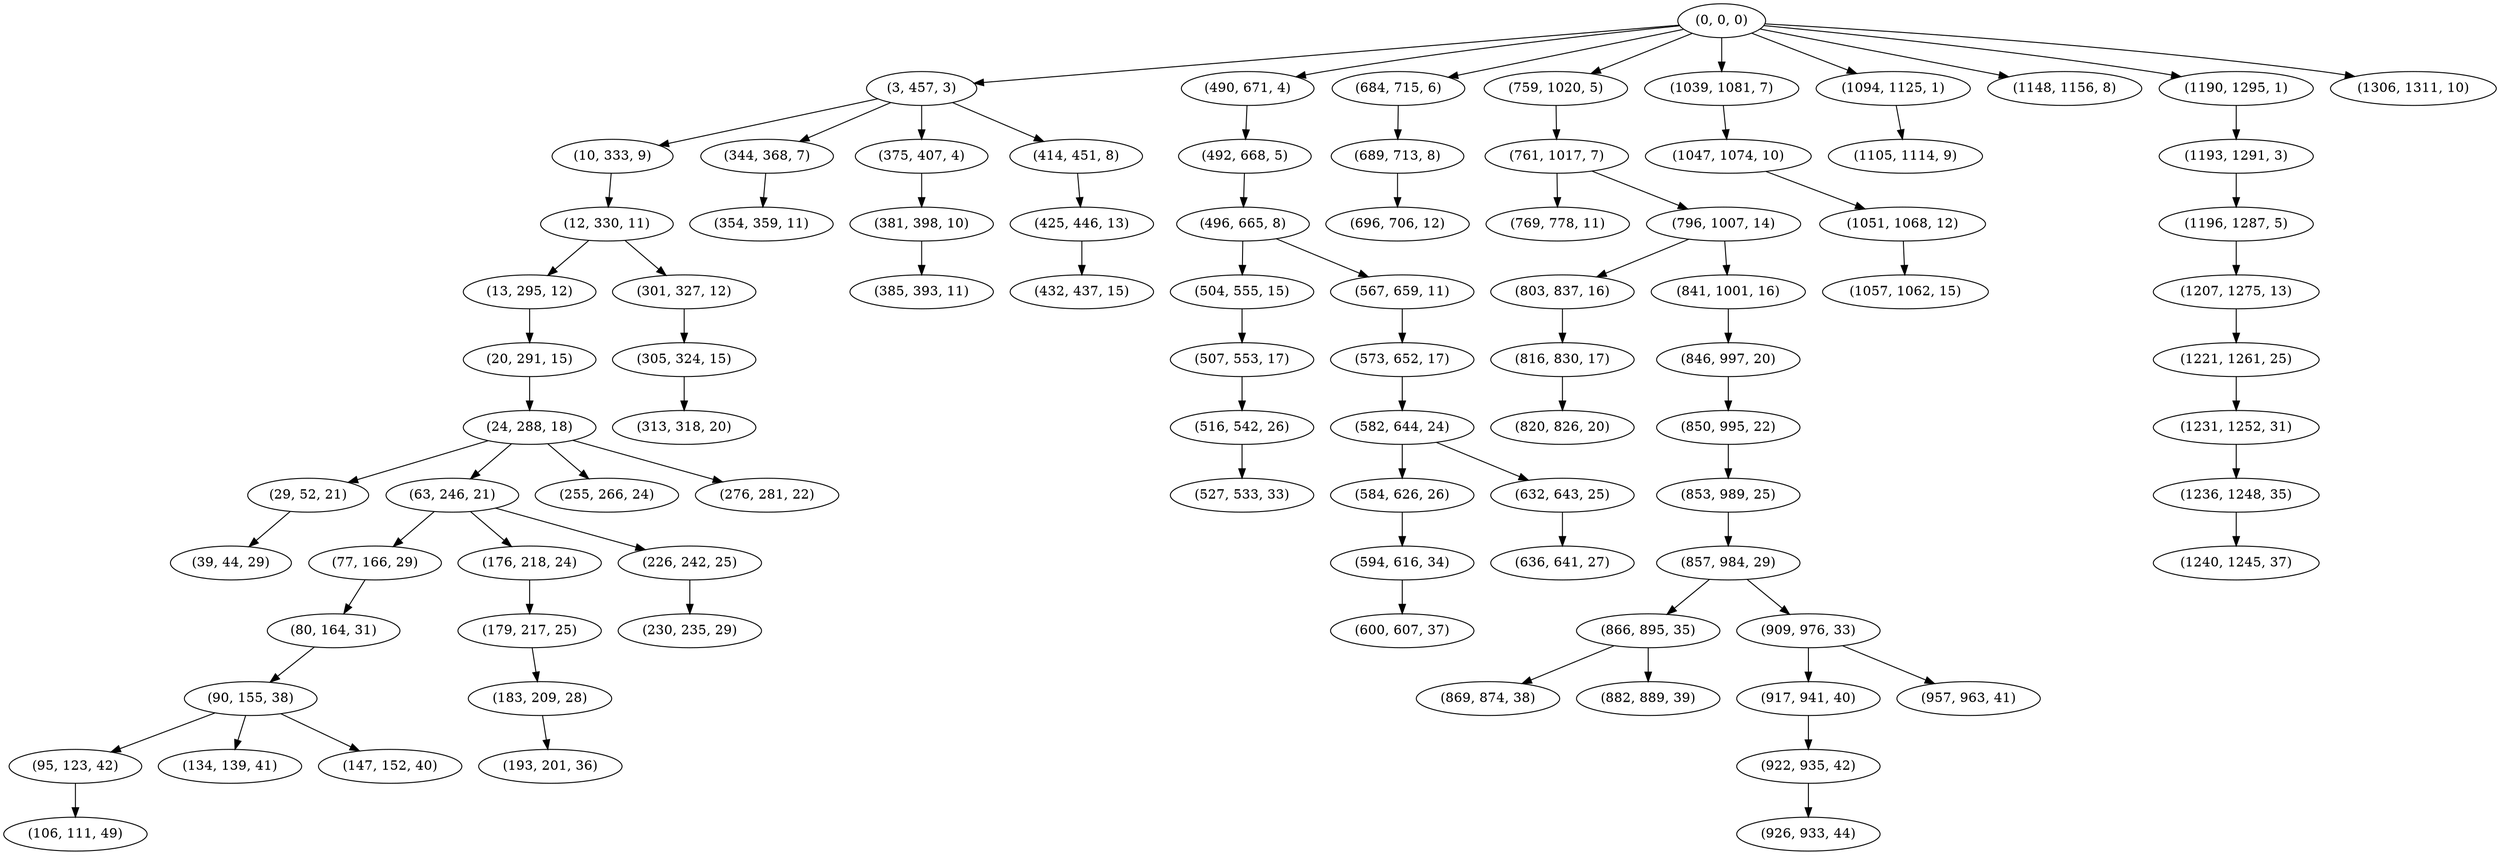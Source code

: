 digraph tree {
    "(0, 0, 0)";
    "(3, 457, 3)";
    "(10, 333, 9)";
    "(12, 330, 11)";
    "(13, 295, 12)";
    "(20, 291, 15)";
    "(24, 288, 18)";
    "(29, 52, 21)";
    "(39, 44, 29)";
    "(63, 246, 21)";
    "(77, 166, 29)";
    "(80, 164, 31)";
    "(90, 155, 38)";
    "(95, 123, 42)";
    "(106, 111, 49)";
    "(134, 139, 41)";
    "(147, 152, 40)";
    "(176, 218, 24)";
    "(179, 217, 25)";
    "(183, 209, 28)";
    "(193, 201, 36)";
    "(226, 242, 25)";
    "(230, 235, 29)";
    "(255, 266, 24)";
    "(276, 281, 22)";
    "(301, 327, 12)";
    "(305, 324, 15)";
    "(313, 318, 20)";
    "(344, 368, 7)";
    "(354, 359, 11)";
    "(375, 407, 4)";
    "(381, 398, 10)";
    "(385, 393, 11)";
    "(414, 451, 8)";
    "(425, 446, 13)";
    "(432, 437, 15)";
    "(490, 671, 4)";
    "(492, 668, 5)";
    "(496, 665, 8)";
    "(504, 555, 15)";
    "(507, 553, 17)";
    "(516, 542, 26)";
    "(527, 533, 33)";
    "(567, 659, 11)";
    "(573, 652, 17)";
    "(582, 644, 24)";
    "(584, 626, 26)";
    "(594, 616, 34)";
    "(600, 607, 37)";
    "(632, 643, 25)";
    "(636, 641, 27)";
    "(684, 715, 6)";
    "(689, 713, 8)";
    "(696, 706, 12)";
    "(759, 1020, 5)";
    "(761, 1017, 7)";
    "(769, 778, 11)";
    "(796, 1007, 14)";
    "(803, 837, 16)";
    "(816, 830, 17)";
    "(820, 826, 20)";
    "(841, 1001, 16)";
    "(846, 997, 20)";
    "(850, 995, 22)";
    "(853, 989, 25)";
    "(857, 984, 29)";
    "(866, 895, 35)";
    "(869, 874, 38)";
    "(882, 889, 39)";
    "(909, 976, 33)";
    "(917, 941, 40)";
    "(922, 935, 42)";
    "(926, 933, 44)";
    "(957, 963, 41)";
    "(1039, 1081, 7)";
    "(1047, 1074, 10)";
    "(1051, 1068, 12)";
    "(1057, 1062, 15)";
    "(1094, 1125, 1)";
    "(1105, 1114, 9)";
    "(1148, 1156, 8)";
    "(1190, 1295, 1)";
    "(1193, 1291, 3)";
    "(1196, 1287, 5)";
    "(1207, 1275, 13)";
    "(1221, 1261, 25)";
    "(1231, 1252, 31)";
    "(1236, 1248, 35)";
    "(1240, 1245, 37)";
    "(1306, 1311, 10)";
    "(0, 0, 0)" -> "(3, 457, 3)";
    "(0, 0, 0)" -> "(490, 671, 4)";
    "(0, 0, 0)" -> "(684, 715, 6)";
    "(0, 0, 0)" -> "(759, 1020, 5)";
    "(0, 0, 0)" -> "(1039, 1081, 7)";
    "(0, 0, 0)" -> "(1094, 1125, 1)";
    "(0, 0, 0)" -> "(1148, 1156, 8)";
    "(0, 0, 0)" -> "(1190, 1295, 1)";
    "(0, 0, 0)" -> "(1306, 1311, 10)";
    "(3, 457, 3)" -> "(10, 333, 9)";
    "(3, 457, 3)" -> "(344, 368, 7)";
    "(3, 457, 3)" -> "(375, 407, 4)";
    "(3, 457, 3)" -> "(414, 451, 8)";
    "(10, 333, 9)" -> "(12, 330, 11)";
    "(12, 330, 11)" -> "(13, 295, 12)";
    "(12, 330, 11)" -> "(301, 327, 12)";
    "(13, 295, 12)" -> "(20, 291, 15)";
    "(20, 291, 15)" -> "(24, 288, 18)";
    "(24, 288, 18)" -> "(29, 52, 21)";
    "(24, 288, 18)" -> "(63, 246, 21)";
    "(24, 288, 18)" -> "(255, 266, 24)";
    "(24, 288, 18)" -> "(276, 281, 22)";
    "(29, 52, 21)" -> "(39, 44, 29)";
    "(63, 246, 21)" -> "(77, 166, 29)";
    "(63, 246, 21)" -> "(176, 218, 24)";
    "(63, 246, 21)" -> "(226, 242, 25)";
    "(77, 166, 29)" -> "(80, 164, 31)";
    "(80, 164, 31)" -> "(90, 155, 38)";
    "(90, 155, 38)" -> "(95, 123, 42)";
    "(90, 155, 38)" -> "(134, 139, 41)";
    "(90, 155, 38)" -> "(147, 152, 40)";
    "(95, 123, 42)" -> "(106, 111, 49)";
    "(176, 218, 24)" -> "(179, 217, 25)";
    "(179, 217, 25)" -> "(183, 209, 28)";
    "(183, 209, 28)" -> "(193, 201, 36)";
    "(226, 242, 25)" -> "(230, 235, 29)";
    "(301, 327, 12)" -> "(305, 324, 15)";
    "(305, 324, 15)" -> "(313, 318, 20)";
    "(344, 368, 7)" -> "(354, 359, 11)";
    "(375, 407, 4)" -> "(381, 398, 10)";
    "(381, 398, 10)" -> "(385, 393, 11)";
    "(414, 451, 8)" -> "(425, 446, 13)";
    "(425, 446, 13)" -> "(432, 437, 15)";
    "(490, 671, 4)" -> "(492, 668, 5)";
    "(492, 668, 5)" -> "(496, 665, 8)";
    "(496, 665, 8)" -> "(504, 555, 15)";
    "(496, 665, 8)" -> "(567, 659, 11)";
    "(504, 555, 15)" -> "(507, 553, 17)";
    "(507, 553, 17)" -> "(516, 542, 26)";
    "(516, 542, 26)" -> "(527, 533, 33)";
    "(567, 659, 11)" -> "(573, 652, 17)";
    "(573, 652, 17)" -> "(582, 644, 24)";
    "(582, 644, 24)" -> "(584, 626, 26)";
    "(582, 644, 24)" -> "(632, 643, 25)";
    "(584, 626, 26)" -> "(594, 616, 34)";
    "(594, 616, 34)" -> "(600, 607, 37)";
    "(632, 643, 25)" -> "(636, 641, 27)";
    "(684, 715, 6)" -> "(689, 713, 8)";
    "(689, 713, 8)" -> "(696, 706, 12)";
    "(759, 1020, 5)" -> "(761, 1017, 7)";
    "(761, 1017, 7)" -> "(769, 778, 11)";
    "(761, 1017, 7)" -> "(796, 1007, 14)";
    "(796, 1007, 14)" -> "(803, 837, 16)";
    "(796, 1007, 14)" -> "(841, 1001, 16)";
    "(803, 837, 16)" -> "(816, 830, 17)";
    "(816, 830, 17)" -> "(820, 826, 20)";
    "(841, 1001, 16)" -> "(846, 997, 20)";
    "(846, 997, 20)" -> "(850, 995, 22)";
    "(850, 995, 22)" -> "(853, 989, 25)";
    "(853, 989, 25)" -> "(857, 984, 29)";
    "(857, 984, 29)" -> "(866, 895, 35)";
    "(857, 984, 29)" -> "(909, 976, 33)";
    "(866, 895, 35)" -> "(869, 874, 38)";
    "(866, 895, 35)" -> "(882, 889, 39)";
    "(909, 976, 33)" -> "(917, 941, 40)";
    "(909, 976, 33)" -> "(957, 963, 41)";
    "(917, 941, 40)" -> "(922, 935, 42)";
    "(922, 935, 42)" -> "(926, 933, 44)";
    "(1039, 1081, 7)" -> "(1047, 1074, 10)";
    "(1047, 1074, 10)" -> "(1051, 1068, 12)";
    "(1051, 1068, 12)" -> "(1057, 1062, 15)";
    "(1094, 1125, 1)" -> "(1105, 1114, 9)";
    "(1190, 1295, 1)" -> "(1193, 1291, 3)";
    "(1193, 1291, 3)" -> "(1196, 1287, 5)";
    "(1196, 1287, 5)" -> "(1207, 1275, 13)";
    "(1207, 1275, 13)" -> "(1221, 1261, 25)";
    "(1221, 1261, 25)" -> "(1231, 1252, 31)";
    "(1231, 1252, 31)" -> "(1236, 1248, 35)";
    "(1236, 1248, 35)" -> "(1240, 1245, 37)";
}
